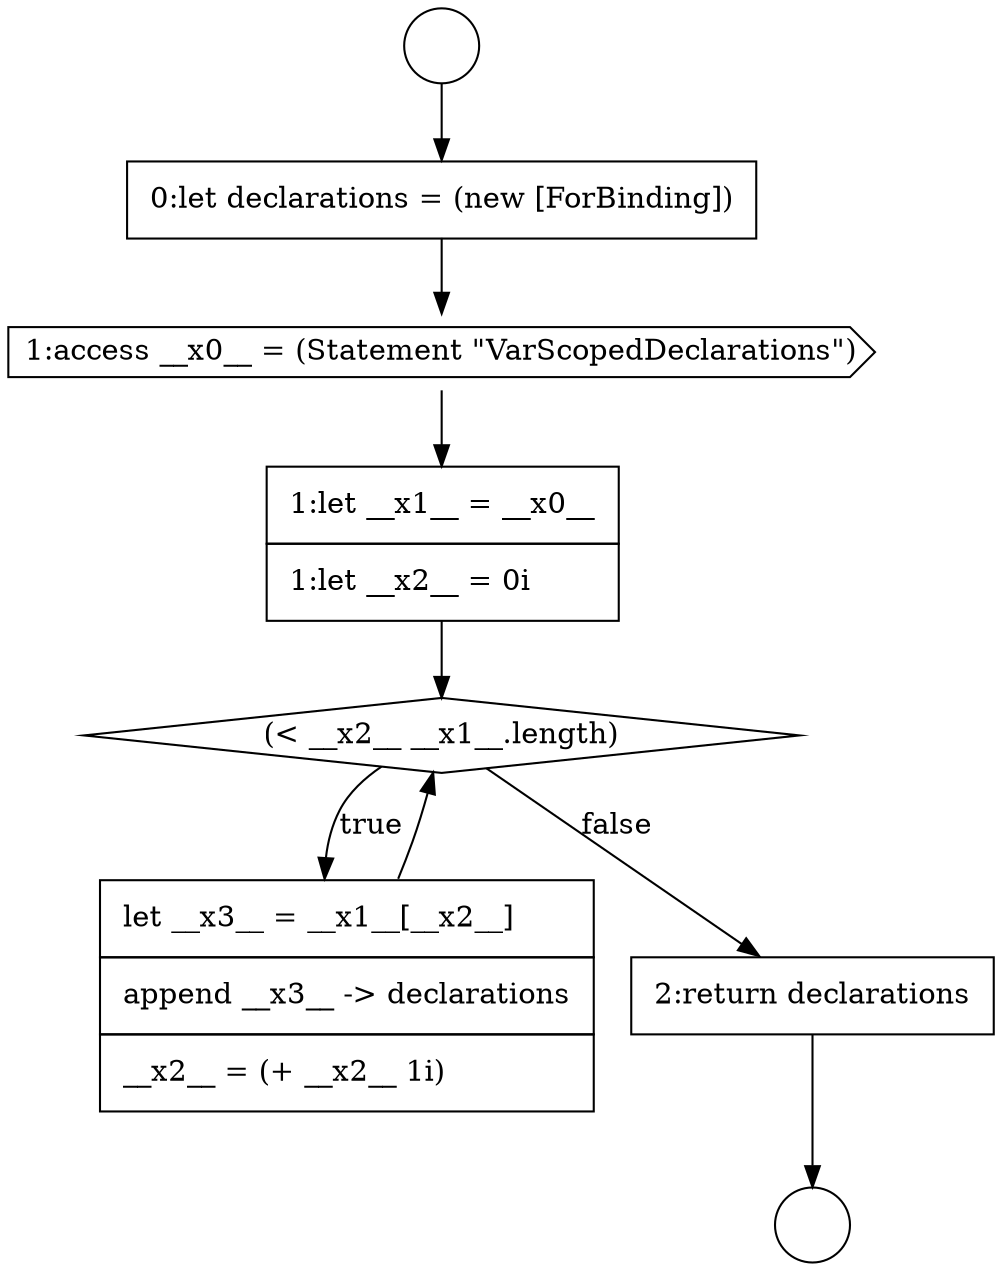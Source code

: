 digraph {
  node7803 [shape=circle label=" " color="black" fillcolor="white" style=filled]
  node7807 [shape=none, margin=0, label=<<font color="black">
    <table border="0" cellborder="1" cellspacing="0" cellpadding="10">
      <tr><td align="left">1:let __x1__ = __x0__</td></tr>
      <tr><td align="left">1:let __x2__ = 0i</td></tr>
    </table>
  </font>> color="black" fillcolor="white" style=filled]
  node7809 [shape=none, margin=0, label=<<font color="black">
    <table border="0" cellborder="1" cellspacing="0" cellpadding="10">
      <tr><td align="left">let __x3__ = __x1__[__x2__]</td></tr>
      <tr><td align="left">append __x3__ -&gt; declarations</td></tr>
      <tr><td align="left">__x2__ = (+ __x2__ 1i)</td></tr>
    </table>
  </font>> color="black" fillcolor="white" style=filled]
  node7806 [shape=cds, label=<<font color="black">1:access __x0__ = (Statement &quot;VarScopedDeclarations&quot;)</font>> color="black" fillcolor="white" style=filled]
  node7810 [shape=none, margin=0, label=<<font color="black">
    <table border="0" cellborder="1" cellspacing="0" cellpadding="10">
      <tr><td align="left">2:return declarations</td></tr>
    </table>
  </font>> color="black" fillcolor="white" style=filled]
  node7805 [shape=none, margin=0, label=<<font color="black">
    <table border="0" cellborder="1" cellspacing="0" cellpadding="10">
      <tr><td align="left">0:let declarations = (new [ForBinding])</td></tr>
    </table>
  </font>> color="black" fillcolor="white" style=filled]
  node7804 [shape=circle label=" " color="black" fillcolor="white" style=filled]
  node7808 [shape=diamond, label=<<font color="black">(&lt; __x2__ __x1__.length)</font>> color="black" fillcolor="white" style=filled]
  node7803 -> node7805 [ color="black"]
  node7806 -> node7807 [ color="black"]
  node7810 -> node7804 [ color="black"]
  node7809 -> node7808 [ color="black"]
  node7808 -> node7809 [label=<<font color="black">true</font>> color="black"]
  node7808 -> node7810 [label=<<font color="black">false</font>> color="black"]
  node7807 -> node7808 [ color="black"]
  node7805 -> node7806 [ color="black"]
}
